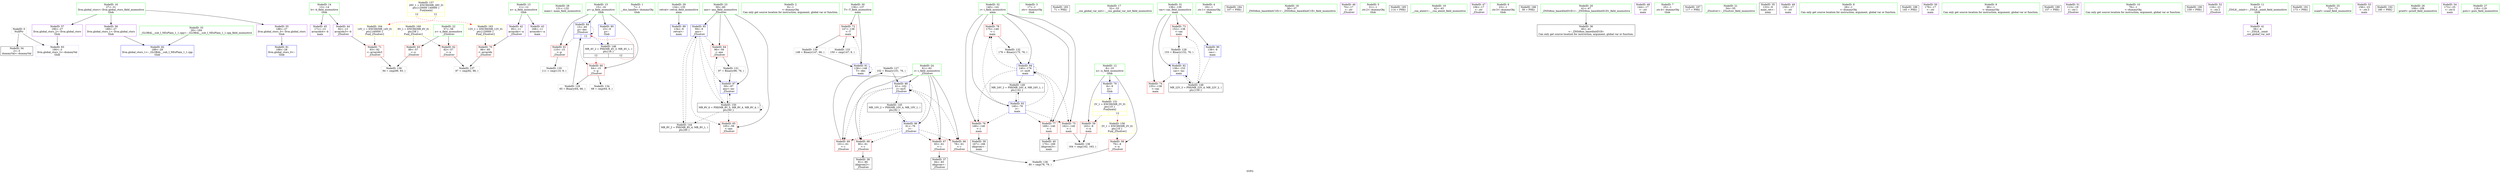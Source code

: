 digraph "SVFG" {
	label="SVFG";

	Node0x560bb7e90910 [shape=record,color=grey,label="{NodeID: 0\nNullPtr}"];
	Node0x560bb7e90910 -> Node0x560bb7ea6b30[style=solid];
	Node0x560bb7e90910 -> Node0x560bb7eaa4d0[style=solid];
	Node0x560bb7ea59f0 [shape=record,color=green,label="{NodeID: 14\n13\<--14\nb\<--b_field_insensitive\nGlob }"];
	Node0x560bb7ea59f0 -> Node0x560bb7ea73b0[style=solid];
	Node0x560bb7ea59f0 -> Node0x560bb7ea7480[style=solid];
	Node0x560bb7ea65f0 [shape=record,color=green,label="{NodeID: 28\n131\<--132\nmain\<--main_field_insensitive\n}"];
	Node0x560bb7ea7210 [shape=record,color=purple,label="{NodeID: 42\n85\<--11\narrayidx\<--a\n_Z5solvev\n}"];
	Node0x560bb7ea7210 -> Node0x560bb7ea9980[style=solid];
	Node0x560bb7eae880 [shape=record,color=grey,label="{NodeID: 139\n94 = cmp(89, 93, )\n}"];
	Node0x560bb7ea8dc0 [shape=record,color=purple,label="{NodeID: 56\n189\<--27\nllvm.global_ctors_1\<--llvm.global_ctors\nGlob }"];
	Node0x560bb7ea8dc0 -> Node0x560bb7eaa3d0[style=solid];
	Node0x560bb7ea9980 [shape=record,color=red,label="{NodeID: 70\n86\<--85\n\<--arrayidx\n_Z5solvev\n}"];
	Node0x560bb7ea9980 -> Node0x560bb7ea83c0[style=solid];
	Node0x560bb7eaa5d0 [shape=record,color=blue,label="{NodeID: 84\n15\<--65\np\<--dec\n_Z5solvev\n|{|<s3>12}}"];
	Node0x560bb7eaa5d0 -> Node0x560bb7ea9160[style=dashed];
	Node0x560bb7eaa5d0 -> Node0x560bb7ea9230[style=dashed];
	Node0x560bb7eaa5d0 -> Node0x560bb7eaa5d0[style=dashed];
	Node0x560bb7eaa5d0:s3 -> Node0x560bb7eb4500[style=dashed,color=blue];
	Node0x560bb7e90ff0 [shape=record,color=green,label="{NodeID: 1\n7\<--1\n__dso_handle\<--dummyObj\nGlob }"];
	Node0x560bb7ea5a80 [shape=record,color=green,label="{NodeID: 15\n15\<--16\np\<--p_field_insensitive\nGlob }"];
	Node0x560bb7ea5a80 -> Node0x560bb7ea9160[style=solid];
	Node0x560bb7ea5a80 -> Node0x560bb7ea9230[style=solid];
	Node0x560bb7ea5a80 -> Node0x560bb7eaa1d0[style=solid];
	Node0x560bb7ea5a80 -> Node0x560bb7eaa5d0[style=solid];
	Node0x560bb7ea66f0 [shape=record,color=green,label="{NodeID: 29\n134\<--135\nretval\<--retval_field_insensitive\nmain\n}"];
	Node0x560bb7ea66f0 -> Node0x560bb7eaa9e0[style=solid];
	Node0x560bb7ea72e0 [shape=record,color=purple,label="{NodeID: 43\n168\<--11\narrayidx\<--a\nmain\n}"];
	Node0x560bb7ea8ec0 [shape=record,color=purple,label="{NodeID: 57\n190\<--27\nllvm.global_ctors_2\<--llvm.global_ctors\nGlob }"];
	Node0x560bb7ea8ec0 -> Node0x560bb7eaa4d0[style=solid];
	Node0x560bb7ea9a50 [shape=record,color=red,label="{NodeID: 71\n93\<--92\n\<--arrayidx3\n_Z5solvev\n}"];
	Node0x560bb7ea9a50 -> Node0x560bb7eae880[style=solid];
	Node0x560bb7eaa6a0 [shape=record,color=blue,label="{NodeID: 85\n59\<--9\nans\<--\n_Z5solvev\n}"];
	Node0x560bb7eaa6a0 -> Node0x560bb7ea94a0[style=dashed];
	Node0x560bb7eaa6a0 -> Node0x560bb7ea9570[style=dashed];
	Node0x560bb7eaa6a0 -> Node0x560bb7eaa840[style=dashed];
	Node0x560bb7eaa6a0 -> Node0x560bb7eb3b00[style=dashed];
	Node0x560bb7eaa6a0 -> Node0x560bb7eb5900[style=dashed];
	Node0x560bb7e909a0 [shape=record,color=green,label="{NodeID: 2\n9\<--1\n\<--dummyObj\nCan only get source location for instruction, argument, global var or function.}"];
	Node0x560bb7ea5b10 [shape=record,color=green,label="{NodeID: 16\n27\<--31\nllvm.global_ctors\<--llvm.global_ctors_field_insensitive\nGlob }"];
	Node0x560bb7ea5b10 -> Node0x560bb7ea8cc0[style=solid];
	Node0x560bb7ea5b10 -> Node0x560bb7ea8dc0[style=solid];
	Node0x560bb7ea5b10 -> Node0x560bb7ea8ec0[style=solid];
	Node0x560bb7ea67c0 [shape=record,color=green,label="{NodeID: 30\n136\<--137\nT\<--T_field_insensitive\nmain\n}"];
	Node0x560bb7ea67c0 -> Node0x560bb7ea9b20[style=solid];
	Node0x560bb7ea67c0 -> Node0x560bb7eaab80[style=solid];
	Node0x560bb7eace30 [shape=record,color=grey,label="{NodeID: 127\n102 = Binary(101, 76, )\n}"];
	Node0x560bb7eace30 -> Node0x560bb7eaa910[style=solid];
	Node0x560bb7ea73b0 [shape=record,color=purple,label="{NodeID: 44\n92\<--13\narrayidx3\<--b\n_Z5solvev\n}"];
	Node0x560bb7ea73b0 -> Node0x560bb7ea9a50[style=solid];
	Node0x560bb7ea8fc0 [shape=record,color=red,label="{NodeID: 58\n79\<--8\n\<--n\n_Z5solvev\n}"];
	Node0x560bb7ea8fc0 -> Node0x560bb7ea8240[style=solid];
	Node0x560bb7ea9b20 [shape=record,color=red,label="{NodeID: 72\n147\<--136\n\<--T\nmain\n}"];
	Node0x560bb7ea9b20 -> Node0x560bb7ead2b0[style=solid];
	Node0x560bb7ea9b20 -> Node0x560bb7ead730[style=solid];
	Node0x560bb7eaa770 [shape=record,color=blue,label="{NodeID: 86\n61\<--76\ni\<--\n_Z5solvev\n}"];
	Node0x560bb7eaa770 -> Node0x560bb7ea9640[style=dashed];
	Node0x560bb7eaa770 -> Node0x560bb7ea9710[style=dashed];
	Node0x560bb7eaa770 -> Node0x560bb7ea97e0[style=dashed];
	Node0x560bb7eaa770 -> Node0x560bb7ea98b0[style=dashed];
	Node0x560bb7eaa770 -> Node0x560bb7eaa910[style=dashed];
	Node0x560bb7eaa770 -> Node0x560bb7eb4000[style=dashed];
	Node0x560bb7e90a30 [shape=record,color=green,label="{NodeID: 3\n17\<--1\n.str\<--dummyObj\nGlob }"];
	Node0x560bb7cfc9e0 [shape=record,color=black,label="{NodeID: 183\n71 = PHI()\n}"];
	Node0x560bb7ea5be0 [shape=record,color=green,label="{NodeID: 17\n32\<--33\n__cxx_global_var_init\<--__cxx_global_var_init_field_insensitive\n}"];
	Node0x560bb7ea6890 [shape=record,color=green,label="{NodeID: 31\n138\<--139\ncas\<--cas_field_insensitive\nmain\n}"];
	Node0x560bb7ea6890 -> Node0x560bb7ea9bf0[style=solid];
	Node0x560bb7ea6890 -> Node0x560bb7ea9cc0[style=solid];
	Node0x560bb7ea6890 -> Node0x560bb7eaaab0[style=solid];
	Node0x560bb7ea6890 -> Node0x560bb7eaac50[style=solid];
	Node0x560bb7eacfb0 [shape=record,color=grey,label="{NodeID: 128\n153 = Binary(152, 76, )\n}"];
	Node0x560bb7eacfb0 -> Node0x560bb7eaac50[style=solid];
	Node0x560bb7ea7480 [shape=record,color=purple,label="{NodeID: 45\n171\<--13\narrayidx4\<--b\nmain\n}"];
	Node0x560bb7ea9090 [shape=record,color=red,label="{NodeID: 59\n163\<--8\n\<--n\nmain\n}"];
	Node0x560bb7ea9090 -> Node0x560bb7ea8540[style=solid];
	Node0x560bb7ea9bf0 [shape=record,color=red,label="{NodeID: 73\n152\<--138\n\<--cas\nmain\n}"];
	Node0x560bb7ea9bf0 -> Node0x560bb7eacfb0[style=solid];
	Node0x560bb7eaa840 [shape=record,color=blue,label="{NodeID: 87\n59\<--97\nans\<--inc\n_Z5solvev\n}"];
	Node0x560bb7eaa840 -> Node0x560bb7eb5900[style=dashed];
	Node0x560bb7ea4ca0 [shape=record,color=green,label="{NodeID: 4\n19\<--1\n.str.1\<--dummyObj\nGlob }"];
	Node0x560bb7ebfa80 [shape=record,color=black,label="{NodeID: 184\n107 = PHI()\n}"];
	Node0x560bb7ea5cb0 [shape=record,color=green,label="{NodeID: 18\n36\<--37\n_ZNSt8ios_base4InitC1Ev\<--_ZNSt8ios_base4InitC1Ev_field_insensitive\n}"];
	Node0x560bb7ea6960 [shape=record,color=green,label="{NodeID: 32\n140\<--141\ni\<--i_field_insensitive\nmain\n}"];
	Node0x560bb7ea6960 -> Node0x560bb7ea9d90[style=solid];
	Node0x560bb7ea6960 -> Node0x560bb7ea9e60[style=solid];
	Node0x560bb7ea6960 -> Node0x560bb7ea9f30[style=solid];
	Node0x560bb7ea6960 -> Node0x560bb7eaa000[style=solid];
	Node0x560bb7ea6960 -> Node0x560bb7eaad20[style=solid];
	Node0x560bb7ea6960 -> Node0x560bb7eaadf0[style=solid];
	Node0x560bb7ead130 [shape=record,color=grey,label="{NodeID: 129\n65 = Binary(64, 66, )\n}"];
	Node0x560bb7ead130 -> Node0x560bb7eaa5d0[style=solid];
	Node0x560bb7ea7550 [shape=record,color=purple,label="{NodeID: 46\n70\<--17\n\<--.str\n_Z5solvev\n}"];
	Node0x560bb7ea9160 [shape=record,color=red,label="{NodeID: 60\n64\<--15\n\<--p\n_Z5solvev\n}"];
	Node0x560bb7ea9160 -> Node0x560bb7ead130[style=solid];
	Node0x560bb7ea9160 -> Node0x560bb7ea7f40[style=solid];
	Node0x560bb7eb6d80 [shape=record,color=yellow,style=double,label="{NodeID: 157\n26V_1 = ENCHI(MR_26V_0)\npts\{120000 140000 \}\nFun[main]|{<s0>12|<s1>12}}"];
	Node0x560bb7eb6d80:s0 -> Node0x560bb7eb7320[style=dashed,color=red];
	Node0x560bb7eb6d80:s1 -> Node0x560bb7eb7400[style=dashed,color=red];
	Node0x560bb7ea9cc0 [shape=record,color=red,label="{NodeID: 74\n155\<--138\n\<--cas\nmain\n}"];
	Node0x560bb7eaa910 [shape=record,color=blue,label="{NodeID: 88\n61\<--102\ni\<--inc5\n_Z5solvev\n}"];
	Node0x560bb7eaa910 -> Node0x560bb7ea9640[style=dashed];
	Node0x560bb7eaa910 -> Node0x560bb7ea9710[style=dashed];
	Node0x560bb7eaa910 -> Node0x560bb7ea97e0[style=dashed];
	Node0x560bb7eaa910 -> Node0x560bb7ea98b0[style=dashed];
	Node0x560bb7eaa910 -> Node0x560bb7eaa910[style=dashed];
	Node0x560bb7eaa910 -> Node0x560bb7eb4000[style=dashed];
	Node0x560bb7ea4d30 [shape=record,color=green,label="{NodeID: 5\n21\<--1\n.str.2\<--dummyObj\nGlob }"];
	Node0x560bb7ebfb80 [shape=record,color=black,label="{NodeID: 185\n114 = PHI()\n}"];
	Node0x560bb7ea5d80 [shape=record,color=green,label="{NodeID: 19\n42\<--43\n__cxa_atexit\<--__cxa_atexit_field_insensitive\n}"];
	Node0x560bb7ea6a30 [shape=record,color=green,label="{NodeID: 33\n29\<--184\n_GLOBAL__sub_I_NExPlain_1_1.cpp\<--_GLOBAL__sub_I_NExPlain_1_1.cpp_field_insensitive\n}"];
	Node0x560bb7ea6a30 -> Node0x560bb7eaa3d0[style=solid];
	Node0x560bb7ead2b0 [shape=record,color=grey,label="{NodeID: 130\n148 = Binary(147, 66, )\n}"];
	Node0x560bb7ead2b0 -> Node0x560bb7eaab80[style=solid];
	Node0x560bb7ea7620 [shape=record,color=purple,label="{NodeID: 47\n106\<--17\n\<--.str\n_Z5solvev\n}"];
	Node0x560bb7eb3b00 [shape=record,color=black,label="{NodeID: 144\nMR_8V_2 = PHI(MR_8V_4, MR_8V_1, )\npts\{60 \}\n}"];
	Node0x560bb7eb3b00 -> Node0x560bb7eaa6a0[style=dashed];
	Node0x560bb7ea9230 [shape=record,color=red,label="{NodeID: 61\n110\<--15\n\<--p\n_Z5solvev\n}"];
	Node0x560bb7ea9230 -> Node0x560bb7ea80c0[style=solid];
	Node0x560bb7eb6e90 [shape=record,color=yellow,style=double,label="{NodeID: 158\n2V_1 = ENCHI(MR_2V_0)\npts\{10 \}\nFun[_Z5solvev]}"];
	Node0x560bb7eb6e90 -> Node0x560bb7ea8fc0[style=dashed];
	Node0x560bb7ea9d90 [shape=record,color=red,label="{NodeID: 75\n162\<--140\n\<--i\nmain\n}"];
	Node0x560bb7ea9d90 -> Node0x560bb7ea8540[style=solid];
	Node0x560bb7eaa9e0 [shape=record,color=blue,label="{NodeID: 89\n134\<--9\nretval\<--\nmain\n}"];
	Node0x560bb7ea4dc0 [shape=record,color=green,label="{NodeID: 6\n23\<--1\n.str.3\<--dummyObj\nGlob }"];
	Node0x560bb7ebfc80 [shape=record,color=black,label="{NodeID: 186\n39 = PHI()\n}"];
	Node0x560bb7ea5e80 [shape=record,color=green,label="{NodeID: 20\n41\<--47\n_ZNSt8ios_base4InitD1Ev\<--_ZNSt8ios_base4InitD1Ev_field_insensitive\n}"];
	Node0x560bb7ea5e80 -> Node0x560bb7ea6d00[style=solid];
	Node0x560bb7ea6b30 [shape=record,color=black,label="{NodeID: 34\n2\<--3\ndummyVal\<--dummyVal\n}"];
	Node0x560bb7ead430 [shape=record,color=grey,label="{NodeID: 131\n97 = Binary(96, 76, )\n}"];
	Node0x560bb7ead430 -> Node0x560bb7eaa840[style=solid];
	Node0x560bb7ea8710 [shape=record,color=purple,label="{NodeID: 48\n144\<--17\n\<--.str\nmain\n}"];
	Node0x560bb7eb4000 [shape=record,color=black,label="{NodeID: 145\nMR_10V_2 = PHI(MR_10V_4, MR_10V_1, )\npts\{62 \}\n}"];
	Node0x560bb7eb4000 -> Node0x560bb7eaa770[style=dashed];
	Node0x560bb7ea9300 [shape=record,color=red,label="{NodeID: 62\n82\<--57\n\<--x\n_Z5solvev\n}"];
	Node0x560bb7ea9300 -> Node0x560bb7ea83c0[style=solid];
	Node0x560bb7ea9e60 [shape=record,color=red,label="{NodeID: 76\n166\<--140\n\<--i\nmain\n}"];
	Node0x560bb7ea9e60 -> Node0x560bb7ea6fa0[style=solid];
	Node0x560bb7eaaab0 [shape=record,color=blue,label="{NodeID: 90\n138\<--9\ncas\<--\nmain\n}"];
	Node0x560bb7eaaab0 -> Node0x560bb7eb4f00[style=dashed];
	Node0x560bb7ea4e50 [shape=record,color=green,label="{NodeID: 7\n25\<--1\n.str.4\<--dummyObj\nGlob }"];
	Node0x560bb7ebfd80 [shape=record,color=black,label="{NodeID: 187\n117 = PHI()\n}"];
	Node0x560bb7ea5f80 [shape=record,color=green,label="{NodeID: 21\n54\<--55\n_Z5solvev\<--_Z5solvev_field_insensitive\n}"];
	Node0x560bb7ea6c30 [shape=record,color=black,label="{NodeID: 35\n133\<--9\nmain_ret\<--\nmain\n}"];
	Node0x560bb7ead5b0 [shape=record,color=grey,label="{NodeID: 132\n176 = Binary(175, 76, )\n}"];
	Node0x560bb7ead5b0 -> Node0x560bb7eaadf0[style=solid];
	Node0x560bb7ea87e0 [shape=record,color=purple,label="{NodeID: 49\n158\<--17\n\<--.str\nmain\n}"];
	Node0x560bb7eb4500 [shape=record,color=black,label="{NodeID: 146\nMR_4V_2 = PHI(MR_4V_3, MR_4V_1, )\npts\{16 \}\n|{<s0>12|<s1>12}}"];
	Node0x560bb7eb4500:s0 -> Node0x560bb7ea9160[style=dashed,color=red];
	Node0x560bb7eb4500:s1 -> Node0x560bb7eaa5d0[style=dashed,color=red];
	Node0x560bb7ea93d0 [shape=record,color=red,label="{NodeID: 63\n89\<--57\n\<--x\n_Z5solvev\n}"];
	Node0x560bb7ea93d0 -> Node0x560bb7eae880[style=solid];
	Node0x560bb7eb7080 [shape=record,color=yellow,style=double,label="{NodeID: 160\n6V_1 = ENCHI(MR_6V_0)\npts\{58 \}\nFun[_Z5solvev]}"];
	Node0x560bb7eb7080 -> Node0x560bb7ea9300[style=dashed];
	Node0x560bb7eb7080 -> Node0x560bb7ea93d0[style=dashed];
	Node0x560bb7ea9f30 [shape=record,color=red,label="{NodeID: 77\n169\<--140\n\<--i\nmain\n}"];
	Node0x560bb7ea9f30 -> Node0x560bb7ea7070[style=solid];
	Node0x560bb7eaab80 [shape=record,color=blue,label="{NodeID: 91\n136\<--148\nT\<--dec\nmain\n}"];
	Node0x560bb7eaab80 -> Node0x560bb7ea9b20[style=dashed];
	Node0x560bb7eaab80 -> Node0x560bb7eaab80[style=dashed];
	Node0x560bb7ea5690 [shape=record,color=green,label="{NodeID: 8\n28\<--1\n\<--dummyObj\nCan only get source location for instruction, argument, global var or function.}"];
	Node0x560bb7ebfe80 [shape=record,color=black,label="{NodeID: 188\n145 = PHI()\n}"];
	Node0x560bb7ea6080 [shape=record,color=green,label="{NodeID: 22\n57\<--58\nx\<--x_field_insensitive\n_Z5solvev\n}"];
	Node0x560bb7ea6080 -> Node0x560bb7ea9300[style=solid];
	Node0x560bb7ea6080 -> Node0x560bb7ea93d0[style=solid];
	Node0x560bb7ea6d00 [shape=record,color=black,label="{NodeID: 36\n40\<--41\n\<--_ZNSt8ios_base4InitD1Ev\nCan only get source location for instruction, argument, global var or function.}"];
	Node0x560bb7ead730 [shape=record,color=grey,label="{NodeID: 133\n150 = cmp(147, 9, )\n}"];
	Node0x560bb7ea88b0 [shape=record,color=purple,label="{NodeID: 50\n179\<--17\n\<--.str\nmain\n}"];
	Node0x560bb7ea94a0 [shape=record,color=red,label="{NodeID: 64\n96\<--59\n\<--ans\n_Z5solvev\n}"];
	Node0x560bb7ea94a0 -> Node0x560bb7ead430[style=solid];
	Node0x560bb7eaa000 [shape=record,color=red,label="{NodeID: 78\n175\<--140\n\<--i\nmain\n}"];
	Node0x560bb7eaa000 -> Node0x560bb7ead5b0[style=solid];
	Node0x560bb7eaac50 [shape=record,color=blue,label="{NodeID: 92\n138\<--153\ncas\<--inc\nmain\n}"];
	Node0x560bb7eaac50 -> Node0x560bb7ea9cc0[style=dashed];
	Node0x560bb7eaac50 -> Node0x560bb7eb4f00[style=dashed];
	Node0x560bb7ea5720 [shape=record,color=green,label="{NodeID: 9\n66\<--1\n\<--dummyObj\nCan only get source location for instruction, argument, global var or function.}"];
	Node0x560bb7ebff80 [shape=record,color=black,label="{NodeID: 189\n157 = PHI()\n}"];
	Node0x560bb7ea6150 [shape=record,color=green,label="{NodeID: 23\n59\<--60\nans\<--ans_field_insensitive\n_Z5solvev\n}"];
	Node0x560bb7ea6150 -> Node0x560bb7ea94a0[style=solid];
	Node0x560bb7ea6150 -> Node0x560bb7ea9570[style=solid];
	Node0x560bb7ea6150 -> Node0x560bb7eaa6a0[style=solid];
	Node0x560bb7ea6150 -> Node0x560bb7eaa840[style=solid];
	Node0x560bb7ea6e00 [shape=record,color=black,label="{NodeID: 37\n84\<--83\nidxprom\<--\n_Z5solvev\n}"];
	Node0x560bb7ea7f40 [shape=record,color=grey,label="{NodeID: 134\n68 = cmp(64, 9, )\n}"];
	Node0x560bb7ea8980 [shape=record,color=purple,label="{NodeID: 51\n113\<--19\n\<--.str.1\n_Z5solvev\n}"];
	Node0x560bb7eb4f00 [shape=record,color=black,label="{NodeID: 148\nMR_22V_3 = PHI(MR_22V_4, MR_22V_2, )\npts\{139 \}\n}"];
	Node0x560bb7eb4f00 -> Node0x560bb7ea9bf0[style=dashed];
	Node0x560bb7eb4f00 -> Node0x560bb7eaac50[style=dashed];
	Node0x560bb7ea9570 [shape=record,color=red,label="{NodeID: 65\n105\<--59\n\<--ans\n_Z5solvev\n}"];
	Node0x560bb7eaa0d0 [shape=record,color=blue,label="{NodeID: 79\n8\<--9\nn\<--\nGlob }"];
	Node0x560bb7eaa0d0 -> Node0x560bb7eb5e00[style=dashed];
	Node0x560bb7eaad20 [shape=record,color=blue,label="{NodeID: 93\n140\<--76\ni\<--\nmain\n}"];
	Node0x560bb7eaad20 -> Node0x560bb7ea9d90[style=dashed];
	Node0x560bb7eaad20 -> Node0x560bb7ea9e60[style=dashed];
	Node0x560bb7eaad20 -> Node0x560bb7ea9f30[style=dashed];
	Node0x560bb7eaad20 -> Node0x560bb7eaa000[style=dashed];
	Node0x560bb7eaad20 -> Node0x560bb7eaadf0[style=dashed];
	Node0x560bb7eaad20 -> Node0x560bb7eb5400[style=dashed];
	Node0x560bb7ea57b0 [shape=record,color=green,label="{NodeID: 10\n76\<--1\n\<--dummyObj\nCan only get source location for instruction, argument, global var or function.}"];
	Node0x560bb7ec0080 [shape=record,color=black,label="{NodeID: 190\n159 = PHI()\n}"];
	Node0x560bb7ea6220 [shape=record,color=green,label="{NodeID: 24\n61\<--62\ni\<--i_field_insensitive\n_Z5solvev\n}"];
	Node0x560bb7ea6220 -> Node0x560bb7ea9640[style=solid];
	Node0x560bb7ea6220 -> Node0x560bb7ea9710[style=solid];
	Node0x560bb7ea6220 -> Node0x560bb7ea97e0[style=solid];
	Node0x560bb7ea6220 -> Node0x560bb7ea98b0[style=solid];
	Node0x560bb7ea6220 -> Node0x560bb7eaa770[style=solid];
	Node0x560bb7ea6220 -> Node0x560bb7eaa910[style=solid];
	Node0x560bb7ea6ed0 [shape=record,color=black,label="{NodeID: 38\n91\<--90\nidxprom2\<--\n_Z5solvev\n}"];
	Node0x560bb7ea80c0 [shape=record,color=grey,label="{NodeID: 135\n111 = cmp(110, 9, )\n}"];
	Node0x560bb7ea8a50 [shape=record,color=purple,label="{NodeID: 52\n116\<--21\n\<--.str.2\n_Z5solvev\n}"];
	Node0x560bb7eb5400 [shape=record,color=black,label="{NodeID: 149\nMR_24V_2 = PHI(MR_24V_4, MR_24V_1, )\npts\{141 \}\n}"];
	Node0x560bb7eb5400 -> Node0x560bb7eaad20[style=dashed];
	Node0x560bb7ea9640 [shape=record,color=red,label="{NodeID: 66\n78\<--61\n\<--i\n_Z5solvev\n}"];
	Node0x560bb7ea9640 -> Node0x560bb7ea8240[style=solid];
	Node0x560bb7eb7320 [shape=record,color=yellow,style=double,label="{NodeID: 163\n12V_1 = ENCHI(MR_12V_0)\npts\{120000 \}\nFun[_Z5solvev]}"];
	Node0x560bb7eb7320 -> Node0x560bb7ea9980[style=dashed];
	Node0x560bb7eaa1d0 [shape=record,color=blue,label="{NodeID: 80\n15\<--9\np\<--\nGlob }"];
	Node0x560bb7eaa1d0 -> Node0x560bb7eb4500[style=dashed];
	Node0x560bb7eaadf0 [shape=record,color=blue,label="{NodeID: 94\n140\<--176\ni\<--inc6\nmain\n}"];
	Node0x560bb7eaadf0 -> Node0x560bb7ea9d90[style=dashed];
	Node0x560bb7eaadf0 -> Node0x560bb7ea9e60[style=dashed];
	Node0x560bb7eaadf0 -> Node0x560bb7ea9f30[style=dashed];
	Node0x560bb7eaadf0 -> Node0x560bb7eaa000[style=dashed];
	Node0x560bb7eaadf0 -> Node0x560bb7eaadf0[style=dashed];
	Node0x560bb7eaadf0 -> Node0x560bb7eb5400[style=dashed];
	Node0x560bb7ea5840 [shape=record,color=green,label="{NodeID: 11\n4\<--6\n_ZStL8__ioinit\<--_ZStL8__ioinit_field_insensitive\nGlob }"];
	Node0x560bb7ea5840 -> Node0x560bb7ea7140[style=solid];
	Node0x560bb7ec0180 [shape=record,color=black,label="{NodeID: 191\n173 = PHI()\n}"];
	Node0x560bb7ea62f0 [shape=record,color=green,label="{NodeID: 25\n72\<--73\nscanf\<--scanf_field_insensitive\n}"];
	Node0x560bb7ea6fa0 [shape=record,color=black,label="{NodeID: 39\n167\<--166\nidxprom\<--\nmain\n}"];
	Node0x560bb7ea8240 [shape=record,color=grey,label="{NodeID: 136\n80 = cmp(78, 79, )\n}"];
	Node0x560bb7ea8b20 [shape=record,color=purple,label="{NodeID: 53\n156\<--23\n\<--.str.3\nmain\n}"];
	Node0x560bb7eb5900 [shape=record,color=black,label="{NodeID: 150\nMR_8V_6 = PHI(MR_8V_5, MR_8V_4, MR_8V_4, )\npts\{60 \}\n}"];
	Node0x560bb7eb5900 -> Node0x560bb7ea94a0[style=dashed];
	Node0x560bb7eb5900 -> Node0x560bb7ea9570[style=dashed];
	Node0x560bb7eb5900 -> Node0x560bb7eaa840[style=dashed];
	Node0x560bb7eb5900 -> Node0x560bb7eb3b00[style=dashed];
	Node0x560bb7eb5900 -> Node0x560bb7eb5900[style=dashed];
	Node0x560bb7ea9710 [shape=record,color=red,label="{NodeID: 67\n83\<--61\n\<--i\n_Z5solvev\n}"];
	Node0x560bb7ea9710 -> Node0x560bb7ea6e00[style=solid];
	Node0x560bb7eb7400 [shape=record,color=yellow,style=double,label="{NodeID: 164\n14V_1 = ENCHI(MR_14V_0)\npts\{140000 \}\nFun[_Z5solvev]}"];
	Node0x560bb7eb7400 -> Node0x560bb7ea9a50[style=dashed];
	Node0x560bb7eaa2d0 [shape=record,color=blue,label="{NodeID: 81\n188\<--28\nllvm.global_ctors_0\<--\nGlob }"];
	Node0x560bb7ea58d0 [shape=record,color=green,label="{NodeID: 12\n8\<--10\nn\<--n_field_insensitive\nGlob }"];
	Node0x560bb7ea58d0 -> Node0x560bb7ea8fc0[style=solid];
	Node0x560bb7ea58d0 -> Node0x560bb7ea9090[style=solid];
	Node0x560bb7ea58d0 -> Node0x560bb7eaa0d0[style=solid];
	Node0x560bb7eaaf50 [shape=record,color=black,label="{NodeID: 192\n180 = PHI()\n}"];
	Node0x560bb7ea63f0 [shape=record,color=green,label="{NodeID: 26\n108\<--109\nprintf\<--printf_field_insensitive\n}"];
	Node0x560bb7ea7070 [shape=record,color=black,label="{NodeID: 40\n170\<--169\nidxprom3\<--\nmain\n}"];
	Node0x560bb7ea83c0 [shape=record,color=grey,label="{NodeID: 137\n87 = cmp(82, 86, )\n}"];
	Node0x560bb7ea8bf0 [shape=record,color=purple,label="{NodeID: 54\n172\<--25\n\<--.str.4\nmain\n}"];
	Node0x560bb7eb5e00 [shape=record,color=yellow,style=double,label="{NodeID: 151\n2V_1 = ENCHI(MR_2V_0)\npts\{10 \}\nFun[main]|{|<s1>12}}"];
	Node0x560bb7eb5e00 -> Node0x560bb7ea9090[style=dashed];
	Node0x560bb7eb5e00:s1 -> Node0x560bb7eb6e90[style=dashed,color=red];
	Node0x560bb7ea97e0 [shape=record,color=red,label="{NodeID: 68\n90\<--61\n\<--i\n_Z5solvev\n}"];
	Node0x560bb7ea97e0 -> Node0x560bb7ea6ed0[style=solid];
	Node0x560bb7eaa3d0 [shape=record,color=blue,label="{NodeID: 82\n189\<--29\nllvm.global_ctors_1\<--_GLOBAL__sub_I_NExPlain_1_1.cpp\nGlob }"];
	Node0x560bb7ea5960 [shape=record,color=green,label="{NodeID: 13\n11\<--12\na\<--a_field_insensitive\nGlob }"];
	Node0x560bb7ea5960 -> Node0x560bb7ea7210[style=solid];
	Node0x560bb7ea5960 -> Node0x560bb7ea72e0[style=solid];
	Node0x560bb7ea64f0 [shape=record,color=green,label="{NodeID: 27\n118\<--119\nputs\<--puts_field_insensitive\n}"];
	Node0x560bb7ea7140 [shape=record,color=purple,label="{NodeID: 41\n38\<--4\n\<--_ZStL8__ioinit\n__cxx_global_var_init\n}"];
	Node0x560bb7ea8540 [shape=record,color=grey,label="{NodeID: 138\n164 = cmp(162, 163, )\n}"];
	Node0x560bb7ea8cc0 [shape=record,color=purple,label="{NodeID: 55\n188\<--27\nllvm.global_ctors_0\<--llvm.global_ctors\nGlob }"];
	Node0x560bb7ea8cc0 -> Node0x560bb7eaa2d0[style=solid];
	Node0x560bb7ea98b0 [shape=record,color=red,label="{NodeID: 69\n101\<--61\n\<--i\n_Z5solvev\n}"];
	Node0x560bb7ea98b0 -> Node0x560bb7eace30[style=solid];
	Node0x560bb7eaa4d0 [shape=record,color=blue, style = dotted,label="{NodeID: 83\n190\<--3\nllvm.global_ctors_2\<--dummyVal\nGlob }"];
}
